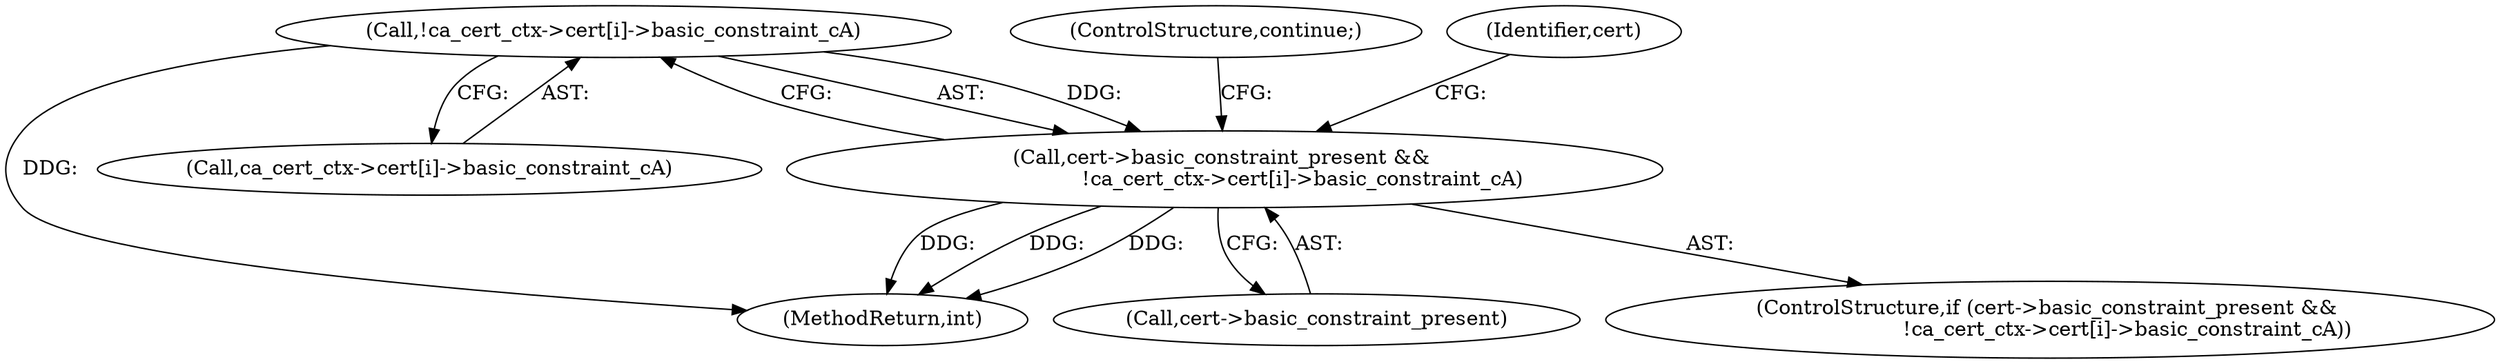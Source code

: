 digraph "0_axtls-8266_5efe2947ab45e81d84b5f707c51d1c64be52f36c_1@array" {
"1000306" [label="(Call,!ca_cert_ctx->cert[i]->basic_constraint_cA)"];
"1000302" [label="(Call,cert->basic_constraint_present && \n                        !ca_cert_ctx->cert[i]->basic_constraint_cA)"];
"1000314" [label="(ControlStructure,continue;)"];
"1000301" [label="(ControlStructure,if (cert->basic_constraint_present && \n                        !ca_cert_ctx->cert[i]->basic_constraint_cA))"];
"1000493" [label="(MethodReturn,int)"];
"1000303" [label="(Call,cert->basic_constraint_present)"];
"1000302" [label="(Call,cert->basic_constraint_present && \n                        !ca_cert_ctx->cert[i]->basic_constraint_cA)"];
"1000307" [label="(Call,ca_cert_ctx->cert[i]->basic_constraint_cA)"];
"1000306" [label="(Call,!ca_cert_ctx->cert[i]->basic_constraint_cA)"];
"1000319" [label="(Identifier,cert)"];
"1000306" -> "1000302"  [label="AST: "];
"1000306" -> "1000307"  [label="CFG: "];
"1000307" -> "1000306"  [label="AST: "];
"1000302" -> "1000306"  [label="CFG: "];
"1000306" -> "1000493"  [label="DDG: "];
"1000306" -> "1000302"  [label="DDG: "];
"1000302" -> "1000301"  [label="AST: "];
"1000302" -> "1000303"  [label="CFG: "];
"1000303" -> "1000302"  [label="AST: "];
"1000314" -> "1000302"  [label="CFG: "];
"1000319" -> "1000302"  [label="CFG: "];
"1000302" -> "1000493"  [label="DDG: "];
"1000302" -> "1000493"  [label="DDG: "];
"1000302" -> "1000493"  [label="DDG: "];
}
